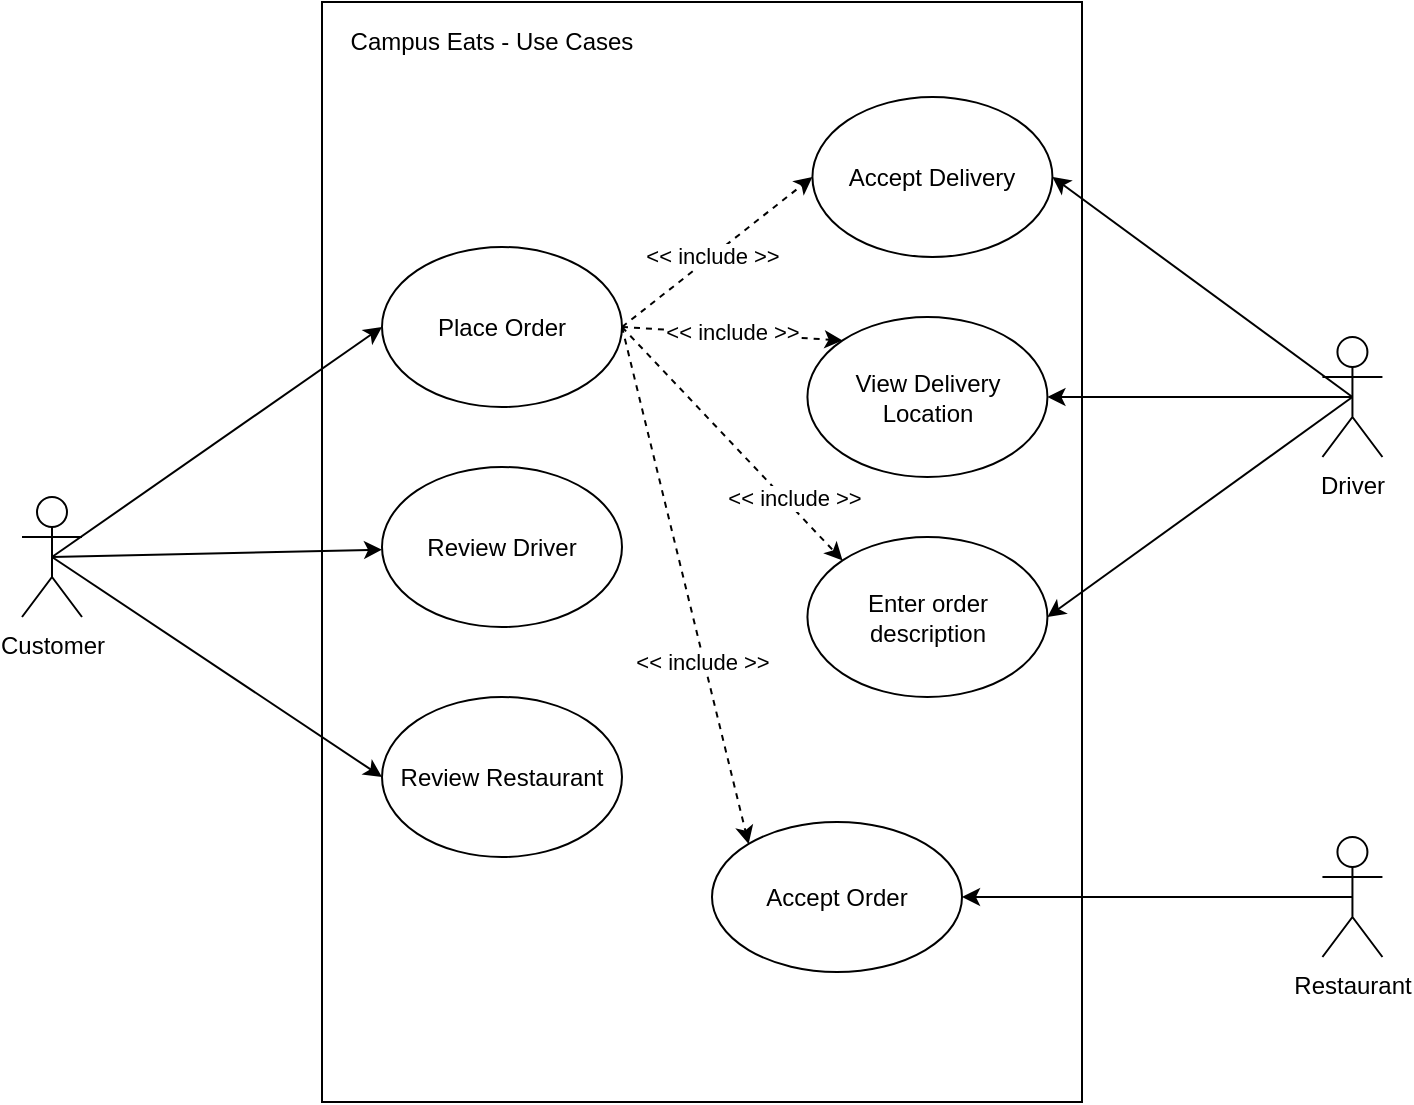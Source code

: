 <mxfile version="14.6.10" type="device"><diagram id="w4NVZUbpb75xFfuG1kGa" name="Page-1"><mxGraphModel dx="2066" dy="1074" grid="1" gridSize="10" guides="1" tooltips="1" connect="1" arrows="1" fold="1" page="1" pageScale="1" pageWidth="850" pageHeight="1100" math="0" shadow="0"><root><mxCell id="0"/><mxCell id="1" parent="0"/><mxCell id="t6TcKSuwb82zVnk9oXlw-14" value="" style="rounded=0;whiteSpace=wrap;html=1;" vertex="1" parent="1"><mxGeometry x="230" y="170" width="380" height="550" as="geometry"/></mxCell><mxCell id="t6TcKSuwb82zVnk9oXlw-2" value="Campus Eats - Use Cases" style="text;html=1;strokeColor=none;fillColor=none;align=center;verticalAlign=middle;whiteSpace=wrap;rounded=0;" vertex="1" parent="1"><mxGeometry x="230" y="180" width="170" height="20" as="geometry"/></mxCell><mxCell id="t6TcKSuwb82zVnk9oXlw-27" style="edgeStyle=none;rounded=0;orthogonalLoop=1;jettySize=auto;html=1;exitX=0.5;exitY=0.5;exitDx=0;exitDy=0;exitPerimeter=0;" edge="1" parent="1" source="t6TcKSuwb82zVnk9oXlw-3" target="t6TcKSuwb82zVnk9oXlw-17"><mxGeometry relative="1" as="geometry"/></mxCell><mxCell id="t6TcKSuwb82zVnk9oXlw-46" style="edgeStyle=none;rounded=0;orthogonalLoop=1;jettySize=auto;html=1;exitX=0.5;exitY=0.5;exitDx=0;exitDy=0;exitPerimeter=0;entryX=0;entryY=0.5;entryDx=0;entryDy=0;" edge="1" parent="1" source="t6TcKSuwb82zVnk9oXlw-3" target="t6TcKSuwb82zVnk9oXlw-12"><mxGeometry relative="1" as="geometry"/></mxCell><mxCell id="t6TcKSuwb82zVnk9oXlw-47" style="edgeStyle=none;rounded=0;orthogonalLoop=1;jettySize=auto;html=1;exitX=0.5;exitY=0.5;exitDx=0;exitDy=0;exitPerimeter=0;entryX=0;entryY=0.5;entryDx=0;entryDy=0;" edge="1" parent="1" source="t6TcKSuwb82zVnk9oXlw-3" target="t6TcKSuwb82zVnk9oXlw-42"><mxGeometry relative="1" as="geometry"/></mxCell><mxCell id="t6TcKSuwb82zVnk9oXlw-3" value="Customer" style="shape=umlActor;verticalLabelPosition=bottom;verticalAlign=top;html=1;" vertex="1" parent="1"><mxGeometry x="80" y="417.5" width="30" height="60" as="geometry"/></mxCell><mxCell id="t6TcKSuwb82zVnk9oXlw-39" style="edgeStyle=none;rounded=0;orthogonalLoop=1;jettySize=auto;html=1;exitX=0.5;exitY=0.5;exitDx=0;exitDy=0;exitPerimeter=0;entryX=1;entryY=0.5;entryDx=0;entryDy=0;" edge="1" parent="1" source="t6TcKSuwb82zVnk9oXlw-10" target="t6TcKSuwb82zVnk9oXlw-32"><mxGeometry relative="1" as="geometry"/></mxCell><mxCell id="t6TcKSuwb82zVnk9oXlw-40" style="edgeStyle=none;rounded=0;orthogonalLoop=1;jettySize=auto;html=1;exitX=0.5;exitY=0.5;exitDx=0;exitDy=0;exitPerimeter=0;entryX=1;entryY=0.5;entryDx=0;entryDy=0;" edge="1" parent="1" source="t6TcKSuwb82zVnk9oXlw-10" target="t6TcKSuwb82zVnk9oXlw-35"><mxGeometry relative="1" as="geometry"/></mxCell><mxCell id="t6TcKSuwb82zVnk9oXlw-50" style="edgeStyle=none;rounded=0;orthogonalLoop=1;jettySize=auto;html=1;exitX=0.5;exitY=0.5;exitDx=0;exitDy=0;exitPerimeter=0;entryX=1;entryY=0.5;entryDx=0;entryDy=0;" edge="1" parent="1" source="t6TcKSuwb82zVnk9oXlw-10" target="t6TcKSuwb82zVnk9oXlw-49"><mxGeometry relative="1" as="geometry"/></mxCell><mxCell id="t6TcKSuwb82zVnk9oXlw-10" value="Driver" style="shape=umlActor;verticalLabelPosition=bottom;verticalAlign=top;html=1;" vertex="1" parent="1"><mxGeometry x="730.22" y="337.5" width="30" height="60" as="geometry"/></mxCell><mxCell id="t6TcKSuwb82zVnk9oXlw-30" style="edgeStyle=none;rounded=0;orthogonalLoop=1;jettySize=auto;html=1;entryX=1;entryY=0.5;entryDx=0;entryDy=0;exitX=0.5;exitY=0.5;exitDx=0;exitDy=0;exitPerimeter=0;" edge="1" parent="1" source="t6TcKSuwb82zVnk9oXlw-11" target="t6TcKSuwb82zVnk9oXlw-29"><mxGeometry relative="1" as="geometry"><mxPoint x="721" y="615" as="sourcePoint"/></mxGeometry></mxCell><mxCell id="t6TcKSuwb82zVnk9oXlw-11" value="Restaurant" style="shape=umlActor;verticalLabelPosition=bottom;verticalAlign=top;html=1;" vertex="1" parent="1"><mxGeometry x="730.22" y="587.5" width="30" height="60" as="geometry"/></mxCell><mxCell id="t6TcKSuwb82zVnk9oXlw-12" value="Place Order" style="ellipse;whiteSpace=wrap;html=1;" vertex="1" parent="1"><mxGeometry x="260" y="292.5" width="120" height="80" as="geometry"/></mxCell><mxCell id="t6TcKSuwb82zVnk9oXlw-17" value="Review Driver" style="ellipse;whiteSpace=wrap;html=1;" vertex="1" parent="1"><mxGeometry x="260" y="402.5" width="120" height="80" as="geometry"/></mxCell><mxCell id="t6TcKSuwb82zVnk9oXlw-29" value="Accept Order" style="ellipse;whiteSpace=wrap;html=1;" vertex="1" parent="1"><mxGeometry x="425" y="580" width="125" height="75" as="geometry"/></mxCell><mxCell id="t6TcKSuwb82zVnk9oXlw-32" value="View Delivery Location" style="ellipse;whiteSpace=wrap;html=1;" vertex="1" parent="1"><mxGeometry x="472.72" y="327.5" width="120" height="80" as="geometry"/></mxCell><mxCell id="t6TcKSuwb82zVnk9oXlw-35" value="Accept Delivery" style="ellipse;whiteSpace=wrap;html=1;" vertex="1" parent="1"><mxGeometry x="475.22" y="217.5" width="120" height="80" as="geometry"/></mxCell><mxCell id="t6TcKSuwb82zVnk9oXlw-42" value="Review Restaurant" style="ellipse;whiteSpace=wrap;html=1;" vertex="1" parent="1"><mxGeometry x="260" y="517.5" width="120" height="80" as="geometry"/></mxCell><mxCell id="t6TcKSuwb82zVnk9oXlw-48" value="&amp;lt;&amp;lt; include &amp;gt;&amp;gt;" style="endArrow=classic;dashed=1;endFill=1;endSize=6;html=1;rounded=0;exitX=1;exitY=0.5;exitDx=0;exitDy=0;entryX=0;entryY=0;entryDx=0;entryDy=0;" edge="1" parent="1" source="t6TcKSuwb82zVnk9oXlw-12" target="t6TcKSuwb82zVnk9oXlw-29"><mxGeometry x="0.294" y="-1" width="160" relative="1" as="geometry"><mxPoint x="400" y="230" as="sourcePoint"/><mxPoint x="560" y="230" as="targetPoint"/><mxPoint as="offset"/></mxGeometry></mxCell><mxCell id="t6TcKSuwb82zVnk9oXlw-49" value="Enter order description" style="ellipse;whiteSpace=wrap;html=1;" vertex="1" parent="1"><mxGeometry x="472.72" y="437.5" width="120" height="80" as="geometry"/></mxCell><mxCell id="t6TcKSuwb82zVnk9oXlw-53" value="" style="endArrow=classic;dashed=1;endFill=1;endSize=6;html=1;rounded=0;exitX=1;exitY=0.5;exitDx=0;exitDy=0;entryX=0;entryY=0;entryDx=0;entryDy=0;" edge="1" parent="1" source="t6TcKSuwb82zVnk9oXlw-12" target="t6TcKSuwb82zVnk9oXlw-49"><mxGeometry width="160" relative="1" as="geometry"><mxPoint x="340" y="580" as="sourcePoint"/><mxPoint x="500" y="580" as="targetPoint"/></mxGeometry></mxCell><mxCell id="t6TcKSuwb82zVnk9oXlw-56" value="&amp;lt;&amp;lt; include &amp;gt;&amp;gt;" style="edgeLabel;html=1;align=center;verticalAlign=middle;resizable=0;points=[];" vertex="1" connectable="0" parent="t6TcKSuwb82zVnk9oXlw-53"><mxGeometry x="0.174" relative="1" as="geometry"><mxPoint x="21" y="17" as="offset"/></mxGeometry></mxCell><mxCell id="t6TcKSuwb82zVnk9oXlw-54" value="" style="endArrow=classic;dashed=1;endFill=1;endSize=6;html=1;rounded=0;exitX=1;exitY=0.5;exitDx=0;exitDy=0;entryX=0;entryY=0;entryDx=0;entryDy=0;" edge="1" parent="1" source="t6TcKSuwb82zVnk9oXlw-12" target="t6TcKSuwb82zVnk9oXlw-32"><mxGeometry width="160" relative="1" as="geometry"><mxPoint x="340" y="580" as="sourcePoint"/><mxPoint x="500" y="580" as="targetPoint"/></mxGeometry></mxCell><mxCell id="t6TcKSuwb82zVnk9oXlw-57" value="&amp;lt;&amp;lt; include &amp;gt;&amp;gt;" style="edgeLabel;html=1;align=center;verticalAlign=middle;resizable=0;points=[];" vertex="1" connectable="0" parent="t6TcKSuwb82zVnk9oXlw-54"><mxGeometry x="-0.009" y="1" relative="1" as="geometry"><mxPoint as="offset"/></mxGeometry></mxCell><mxCell id="t6TcKSuwb82zVnk9oXlw-55" value="" style="endArrow=classic;dashed=1;endFill=1;endSize=6;html=1;rounded=0;exitX=1;exitY=0.5;exitDx=0;exitDy=0;entryX=0;entryY=0.5;entryDx=0;entryDy=0;" edge="1" parent="1" source="t6TcKSuwb82zVnk9oXlw-12" target="t6TcKSuwb82zVnk9oXlw-35"><mxGeometry width="160" relative="1" as="geometry"><mxPoint x="340" y="580" as="sourcePoint"/><mxPoint x="500" y="580" as="targetPoint"/></mxGeometry></mxCell><mxCell id="t6TcKSuwb82zVnk9oXlw-58" value="&amp;lt;&amp;lt; include &amp;gt;&amp;gt;" style="edgeLabel;html=1;align=center;verticalAlign=middle;resizable=0;points=[];" vertex="1" connectable="0" parent="t6TcKSuwb82zVnk9oXlw-55"><mxGeometry x="-0.06" relative="1" as="geometry"><mxPoint as="offset"/></mxGeometry></mxCell></root></mxGraphModel></diagram></mxfile>